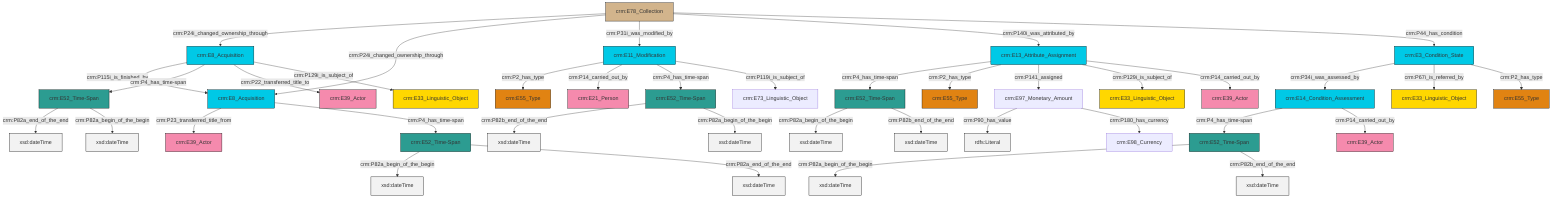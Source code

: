 graph TD
classDef Literal fill:#f2f2f2,stroke:#000000;
classDef CRM_Entity fill:#FFFFFF,stroke:#000000;
classDef Temporal_Entity fill:#00C9E6, stroke:#000000;
classDef Type fill:#E18312, stroke:#000000;
classDef Time-Span fill:#2C9C91, stroke:#000000;
classDef Appellation fill:#FFEB7F, stroke:#000000;
classDef Place fill:#008836, stroke:#000000;
classDef Persistent_Item fill:#B266B2, stroke:#000000;
classDef Conceptual_Object fill:#FFD700, stroke:#000000;
classDef Physical_Thing fill:#D2B48C, stroke:#000000;
classDef Actor fill:#f58aad, stroke:#000000;
classDef PC_Classes fill:#4ce600, stroke:#000000;
classDef Multi fill:#cccccc,stroke:#000000;

4["crm:E97_Monetary_Amount"]:::Default -->|crm:P90_has_value| 5[rdfs:Literal]:::Literal
6["crm:E52_Time-Span"]:::Time-Span -->|crm:P82a_begin_of_the_begin| 7[xsd:dateTime]:::Literal
8["crm:E11_Modification"]:::Temporal_Entity -->|crm:P2_has_type| 9["crm:E55_Type"]:::Type
14["crm:E8_Acquisition"]:::Temporal_Entity -->|crm:P115i_is_finished_by| 10["crm:E8_Acquisition"]:::Temporal_Entity
17["crm:E52_Time-Span"]:::Time-Span -->|crm:P82a_begin_of_the_begin| 18[xsd:dateTime]:::Literal
22["crm:E13_Attribute_Assignment"]:::Temporal_Entity -->|crm:P4_has_time-span| 17["crm:E52_Time-Span"]:::Time-Span
26["crm:E78_Collection"]:::Physical_Thing -->|crm:P24i_changed_ownership_through| 14["crm:E8_Acquisition"]:::Temporal_Entity
27["crm:E52_Time-Span"]:::Time-Span -->|crm:P82a_begin_of_the_begin| 28[xsd:dateTime]:::Literal
2["crm:E3_Condition_State"]:::Temporal_Entity -->|crm:P34i_was_assessed_by| 0["crm:E14_Condition_Assessment"]:::Temporal_Entity
0["crm:E14_Condition_Assessment"]:::Temporal_Entity -->|crm:P4_has_time-span| 6["crm:E52_Time-Span"]:::Time-Span
4["crm:E97_Monetary_Amount"]:::Default -->|crm:P180_has_currency| 31["crm:E98_Currency"]:::Default
26["crm:E78_Collection"]:::Physical_Thing -->|crm:P24i_changed_ownership_through| 10["crm:E8_Acquisition"]:::Temporal_Entity
26["crm:E78_Collection"]:::Physical_Thing -->|crm:P31i_was_modified_by| 8["crm:E11_Modification"]:::Temporal_Entity
14["crm:E8_Acquisition"]:::Temporal_Entity -->|crm:P4_has_time-span| 32["crm:E52_Time-Span"]:::Time-Span
10["crm:E8_Acquisition"]:::Temporal_Entity -->|crm:P23_transferred_title_from| 12["crm:E39_Actor"]:::Actor
22["crm:E13_Attribute_Assignment"]:::Temporal_Entity -->|crm:P2_has_type| 38["crm:E55_Type"]:::Type
27["crm:E52_Time-Span"]:::Time-Span -->|crm:P82a_end_of_the_end| 39[xsd:dateTime]:::Literal
32["crm:E52_Time-Span"]:::Time-Span -->|crm:P82a_end_of_the_end| 40[xsd:dateTime]:::Literal
26["crm:E78_Collection"]:::Physical_Thing -->|crm:P140i_was_attributed_by| 22["crm:E13_Attribute_Assignment"]:::Temporal_Entity
8["crm:E11_Modification"]:::Temporal_Entity -->|crm:P14_carried_out_by| 29["crm:E21_Person"]:::Actor
22["crm:E13_Attribute_Assignment"]:::Temporal_Entity -->|crm:P141_assigned| 4["crm:E97_Monetary_Amount"]:::Default
8["crm:E11_Modification"]:::Temporal_Entity -->|crm:P4_has_time-span| 46["crm:E52_Time-Span"]:::Time-Span
6["crm:E52_Time-Span"]:::Time-Span -->|crm:P82b_end_of_the_end| 49[xsd:dateTime]:::Literal
46["crm:E52_Time-Span"]:::Time-Span -->|crm:P82b_end_of_the_end| 50[xsd:dateTime]:::Literal
14["crm:E8_Acquisition"]:::Temporal_Entity -->|crm:P22_transferred_title_to| 33["crm:E39_Actor"]:::Actor
2["crm:E3_Condition_State"]:::Temporal_Entity -->|crm:P67i_is_referred_by| 52["crm:E33_Linguistic_Object"]:::Conceptual_Object
46["crm:E52_Time-Span"]:::Time-Span -->|crm:P82a_begin_of_the_begin| 54[xsd:dateTime]:::Literal
22["crm:E13_Attribute_Assignment"]:::Temporal_Entity -->|crm:P129i_is_subject_of| 55["crm:E33_Linguistic_Object"]:::Conceptual_Object
10["crm:E8_Acquisition"]:::Temporal_Entity -->|crm:P4_has_time-span| 27["crm:E52_Time-Span"]:::Time-Span
17["crm:E52_Time-Span"]:::Time-Span -->|crm:P82b_end_of_the_end| 56[xsd:dateTime]:::Literal
0["crm:E14_Condition_Assessment"]:::Temporal_Entity -->|crm:P14_carried_out_by| 41["crm:E39_Actor"]:::Actor
8["crm:E11_Modification"]:::Temporal_Entity -->|crm:P119i_is_subject_of| 15["crm:E73_Linguistic_Object"]:::Default
2["crm:E3_Condition_State"]:::Temporal_Entity -->|crm:P2_has_type| 47["crm:E55_Type"]:::Type
26["crm:E78_Collection"]:::Physical_Thing -->|crm:P44_has_condition| 2["crm:E3_Condition_State"]:::Temporal_Entity
32["crm:E52_Time-Span"]:::Time-Span -->|crm:P82a_begin_of_the_begin| 61[xsd:dateTime]:::Literal
22["crm:E13_Attribute_Assignment"]:::Temporal_Entity -->|crm:P14_carried_out_by| 43["crm:E39_Actor"]:::Actor
14["crm:E8_Acquisition"]:::Temporal_Entity -->|crm:P129i_is_subject_of| 24["crm:E33_Linguistic_Object"]:::Conceptual_Object